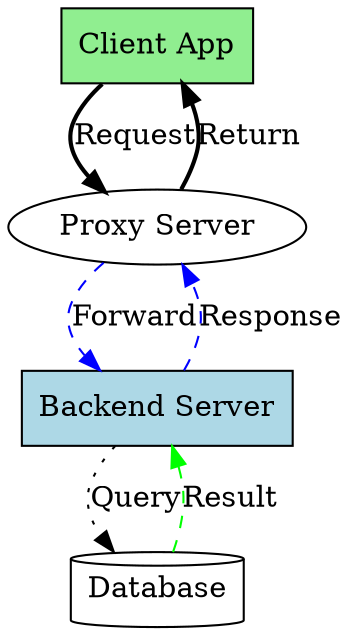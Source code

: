 digraph G {
  node [shape=box];
  
  Client [label="Client App" fillcolor="lightgreen" style=filled];
  Proxy [label="Proxy Server" shape=ellipse];
  Server [label="Backend Server" fillcolor="lightblue" style=filled];
  Database [label="Database" shape=cylinder];
  
  Client -> Proxy [label="Request" penwidth=2];
  Proxy -> Server [label="Forward" style=dashed color="blue"];
  Server -> Database [label="Query" style=dotted];
  Database -> Server [label="Result" style=dashed color="green"];
  Server -> Proxy [label="Response" style=dashed color="blue"];
  Proxy -> Client [label="Return" penwidth=2];
}